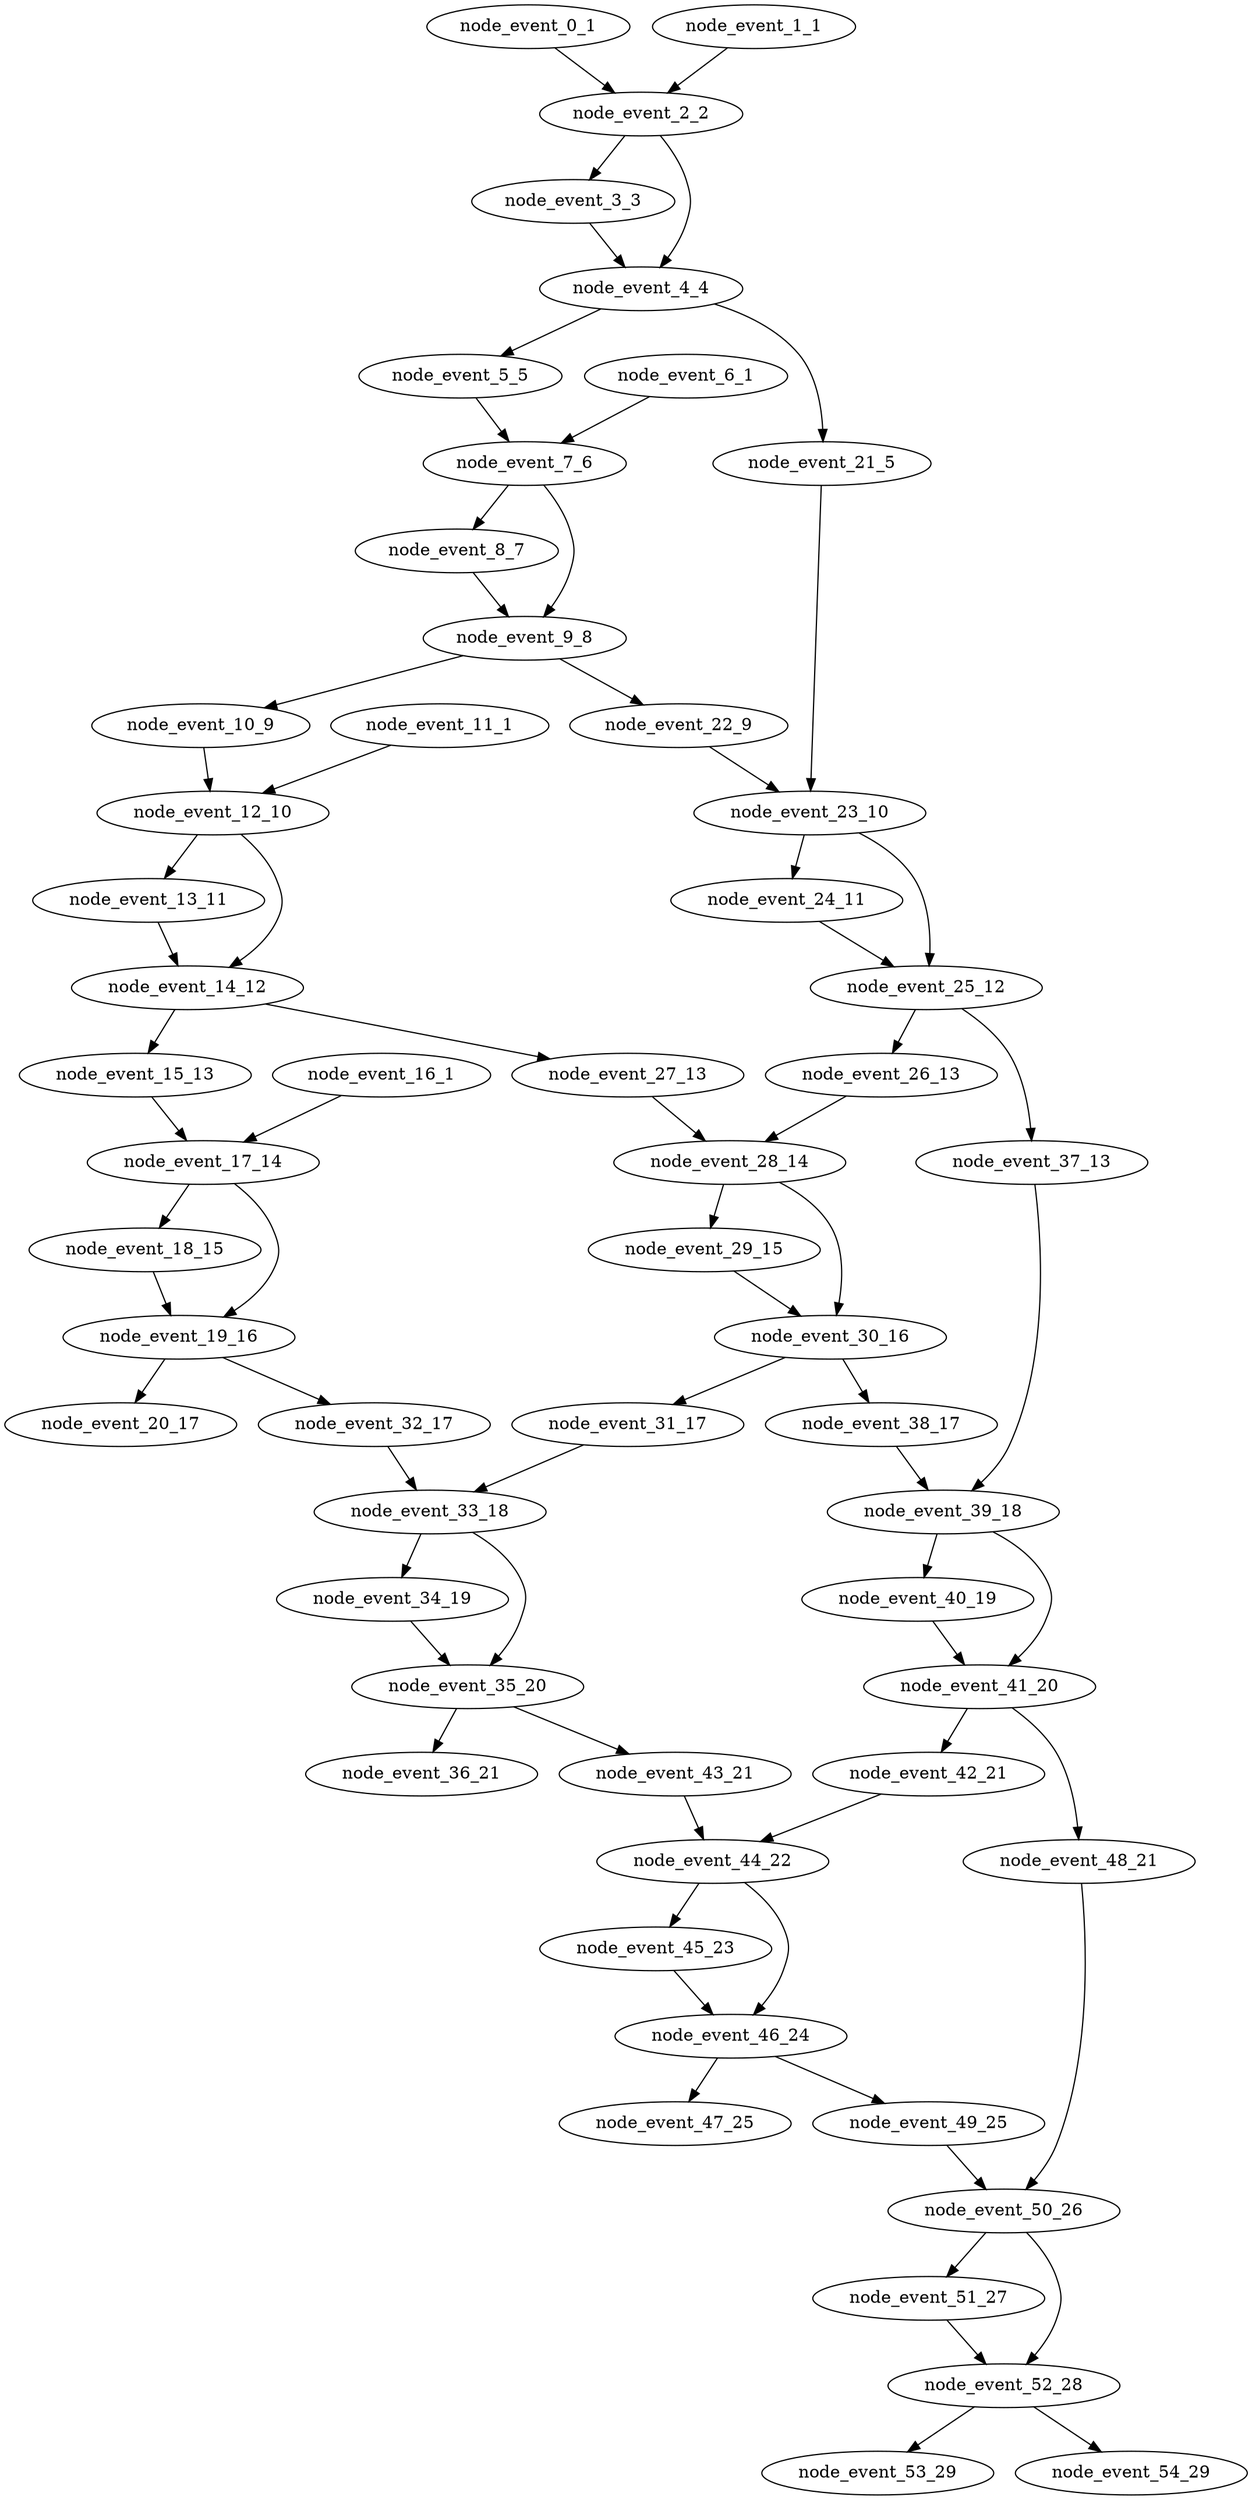 digraph {
    node_event_0_1 [EventIndex="0" EventType="DotQasm.Scheduling.GateEvent" Depth="1" Dependencies="0" Latency="00:00:00.0010000" Priority="0.043000000000000024"];
    node_event_1_1 [EventIndex="1" EventType="DotQasm.Scheduling.GateEvent" Depth="1" Dependencies="0" Latency="00:00:00.0010000" Priority="0.043000000000000024"];
    node_event_2_2 [EventIndex="2" EventType="DotQasm.Scheduling.ControlledGateEvent" Depth="2" Dependencies="2" Latency="00:00:00.0020000" Priority="0.04200000000000002"];
    node_event_3_3 [EventIndex="3" EventType="DotQasm.Scheduling.GateEvent" Depth="3" Dependencies="3" Latency="00:00:00.0010000" Priority="0.04000000000000002"];
    node_event_4_4 [EventIndex="4" EventType="DotQasm.Scheduling.ControlledGateEvent" Depth="4" Dependencies="7" Latency="00:00:00.0020000" Priority="0.03900000000000002"];
    node_event_5_5 [EventIndex="5" EventType="DotQasm.Scheduling.GateEvent" Depth="5" Dependencies="8" Latency="00:00:00.0010000" Priority="0.03700000000000002"];
    node_event_6_1 [EventIndex="6" EventType="DotQasm.Scheduling.GateEvent" Depth="1" Dependencies="0" Latency="00:00:00.0010000" Priority="0.03700000000000002"];
    node_event_7_6 [EventIndex="7" EventType="DotQasm.Scheduling.ControlledGateEvent" Depth="6" Dependencies="10" Latency="00:00:00.0020000" Priority="0.03600000000000002"];
    node_event_8_7 [EventIndex="8" EventType="DotQasm.Scheduling.GateEvent" Depth="7" Dependencies="11" Latency="00:00:00.0010000" Priority="0.034000000000000016"];
    node_event_9_8 [EventIndex="9" EventType="DotQasm.Scheduling.ControlledGateEvent" Depth="8" Dependencies="23" Latency="00:00:00.0020000" Priority="0.033000000000000015"];
    node_event_10_9 [EventIndex="10" EventType="DotQasm.Scheduling.GateEvent" Depth="9" Dependencies="24" Latency="00:00:00.0010000" Priority="0.031000000000000014"];
    node_event_11_1 [EventIndex="11" EventType="DotQasm.Scheduling.GateEvent" Depth="1" Dependencies="0" Latency="00:00:00.0010000" Priority="0.031000000000000014"];
    node_event_12_10 [EventIndex="12" EventType="DotQasm.Scheduling.ControlledGateEvent" Depth="10" Dependencies="26" Latency="00:00:00.0020000" Priority="0.030000000000000013"];
    node_event_13_11 [EventIndex="13" EventType="DotQasm.Scheduling.GateEvent" Depth="11" Dependencies="27" Latency="00:00:00.0010000" Priority="0.02800000000000001"];
    node_event_14_12 [EventIndex="14" EventType="DotQasm.Scheduling.ControlledGateEvent" Depth="12" Dependencies="55" Latency="00:00:00.0020000" Priority="0.02700000000000001"];
    node_event_15_13 [EventIndex="15" EventType="DotQasm.Scheduling.GateEvent" Depth="13" Dependencies="56" Latency="00:00:00.0010000" Priority="0.02500000000000001"];
    node_event_16_1 [EventIndex="16" EventType="DotQasm.Scheduling.GateEvent" Depth="1" Dependencies="0" Latency="00:00:00.0010000" Priority="0.02500000000000001"];
    node_event_17_14 [EventIndex="17" EventType="DotQasm.Scheduling.ControlledGateEvent" Depth="14" Dependencies="58" Latency="00:00:00.0020000" Priority="0.024000000000000007"];
    node_event_18_15 [EventIndex="18" EventType="DotQasm.Scheduling.GateEvent" Depth="15" Dependencies="59" Latency="00:00:00.0010000" Priority="0.022000000000000006"];
    node_event_19_16 [EventIndex="19" EventType="DotQasm.Scheduling.ControlledGateEvent" Depth="16" Dependencies="119" Latency="00:00:00.0020000" Priority="0.021000000000000005"];
    node_event_20_17 [EventIndex="20" EventType="DotQasm.Scheduling.GateEvent" Depth="17" Dependencies="120" Latency="00:00:00.0010000" Priority="0.001"];
    node_event_21_5 [EventIndex="21" EventType="DotQasm.Scheduling.GateEvent" Depth="5" Dependencies="8" Latency="00:00:00.0010000" Priority="0.031000000000000014"];
    node_event_22_9 [EventIndex="22" EventType="DotQasm.Scheduling.GateEvent" Depth="9" Dependencies="24" Latency="00:00:00.0010000" Priority="0.031000000000000014"];
    node_event_23_10 [EventIndex="23" EventType="DotQasm.Scheduling.ControlledGateEvent" Depth="10" Dependencies="34" Latency="00:00:00.0020000" Priority="0.030000000000000013"];
    node_event_24_11 [EventIndex="24" EventType="DotQasm.Scheduling.GateEvent" Depth="11" Dependencies="35" Latency="00:00:00.0010000" Priority="0.02800000000000001"];
    node_event_25_12 [EventIndex="25" EventType="DotQasm.Scheduling.ControlledGateEvent" Depth="12" Dependencies="71" Latency="00:00:00.0020000" Priority="0.02700000000000001"];
    node_event_26_13 [EventIndex="26" EventType="DotQasm.Scheduling.GateEvent" Depth="13" Dependencies="72" Latency="00:00:00.0010000" Priority="0.02500000000000001"];
    node_event_27_13 [EventIndex="27" EventType="DotQasm.Scheduling.GateEvent" Depth="13" Dependencies="56" Latency="00:00:00.0010000" Priority="0.02500000000000001"];
    node_event_28_14 [EventIndex="28" EventType="DotQasm.Scheduling.ControlledGateEvent" Depth="14" Dependencies="130" Latency="00:00:00.0020000" Priority="0.024000000000000007"];
    node_event_29_15 [EventIndex="29" EventType="DotQasm.Scheduling.GateEvent" Depth="15" Dependencies="131" Latency="00:00:00.0010000" Priority="0.022000000000000006"];
    node_event_30_16 [EventIndex="30" EventType="DotQasm.Scheduling.ControlledGateEvent" Depth="16" Dependencies="263" Latency="00:00:00.0020000" Priority="0.021000000000000005"];
    node_event_31_17 [EventIndex="31" EventType="DotQasm.Scheduling.GateEvent" Depth="17" Dependencies="264" Latency="00:00:00.0010000" Priority="0.019000000000000003"];
    node_event_32_17 [EventIndex="32" EventType="DotQasm.Scheduling.GateEvent" Depth="17" Dependencies="120" Latency="00:00:00.0010000" Priority="0.019000000000000003"];
    node_event_33_18 [EventIndex="33" EventType="DotQasm.Scheduling.ControlledGateEvent" Depth="18" Dependencies="386" Latency="00:00:00.0020000" Priority="0.018000000000000002"];
    node_event_34_19 [EventIndex="34" EventType="DotQasm.Scheduling.GateEvent" Depth="19" Dependencies="387" Latency="00:00:00.0010000" Priority="0.016"];
    node_event_35_20 [EventIndex="35" EventType="DotQasm.Scheduling.ControlledGateEvent" Depth="20" Dependencies="775" Latency="00:00:00.0020000" Priority="0.015000000000000001"];
    node_event_36_21 [EventIndex="36" EventType="DotQasm.Scheduling.GateEvent" Depth="21" Dependencies="776" Latency="00:00:00.0010000" Priority="0.001"];
    node_event_37_13 [EventIndex="37" EventType="DotQasm.Scheduling.GateEvent" Depth="13" Dependencies="72" Latency="00:00:00.0010000" Priority="0.019000000000000003"];
    node_event_38_17 [EventIndex="38" EventType="DotQasm.Scheduling.GateEvent" Depth="17" Dependencies="264" Latency="00:00:00.0010000" Priority="0.019000000000000003"];
    node_event_39_18 [EventIndex="39" EventType="DotQasm.Scheduling.ControlledGateEvent" Depth="18" Dependencies="338" Latency="00:00:00.0020000" Priority="0.018000000000000002"];
    node_event_40_19 [EventIndex="40" EventType="DotQasm.Scheduling.GateEvent" Depth="19" Dependencies="339" Latency="00:00:00.0010000" Priority="0.016"];
    node_event_41_20 [EventIndex="41" EventType="DotQasm.Scheduling.ControlledGateEvent" Depth="20" Dependencies="679" Latency="00:00:00.0020000" Priority="0.015000000000000001"];
    node_event_42_21 [EventIndex="42" EventType="DotQasm.Scheduling.GateEvent" Depth="21" Dependencies="680" Latency="00:00:00.0010000" Priority="0.013000000000000001"];
    node_event_43_21 [EventIndex="43" EventType="DotQasm.Scheduling.GateEvent" Depth="21" Dependencies="776" Latency="00:00:00.0010000" Priority="0.013000000000000001"];
    node_event_44_22 [EventIndex="44" EventType="DotQasm.Scheduling.ControlledGateEvent" Depth="22" Dependencies="1458" Latency="00:00:00.0020000" Priority="0.012000000000000002"];
    node_event_45_23 [EventIndex="45" EventType="DotQasm.Scheduling.GateEvent" Depth="23" Dependencies="1459" Latency="00:00:00.0010000" Priority="0.010000000000000002"];
    node_event_46_24 [EventIndex="46" EventType="DotQasm.Scheduling.ControlledGateEvent" Depth="24" Dependencies="2919" Latency="00:00:00.0020000" Priority="0.009000000000000001"];
    node_event_47_25 [EventIndex="47" EventType="DotQasm.Scheduling.GateEvent" Depth="25" Dependencies="2920" Latency="00:00:00.0010000" Priority="0.001"];
    node_event_48_21 [EventIndex="48" EventType="DotQasm.Scheduling.GateEvent" Depth="21" Dependencies="680" Latency="00:00:00.0010000" Priority="0.007"];
    node_event_49_25 [EventIndex="49" EventType="DotQasm.Scheduling.GateEvent" Depth="25" Dependencies="2920" Latency="00:00:00.0010000" Priority="0.007"];
    node_event_50_26 [EventIndex="50" EventType="DotQasm.Scheduling.ControlledGateEvent" Depth="26" Dependencies="3602" Latency="00:00:00.0020000" Priority="0.006"];
    node_event_51_27 [EventIndex="51" EventType="DotQasm.Scheduling.GateEvent" Depth="27" Dependencies="3603" Latency="00:00:00.0010000" Priority="0.004"];
    node_event_52_28 [EventIndex="52" EventType="DotQasm.Scheduling.ControlledGateEvent" Depth="28" Dependencies="7207" Latency="00:00:00.0020000" Priority="0.003"];
    node_event_53_29 [EventIndex="53" EventType="DotQasm.Scheduling.GateEvent" Depth="29" Dependencies="7208" Latency="00:00:00.0010000" Priority="0.001"];
    node_event_54_29 [EventIndex="54" EventType="DotQasm.Scheduling.GateEvent" Depth="29" Dependencies="7208" Latency="00:00:00.0010000" Priority="0.001"];
    node_event_0_1 -> node_event_2_2;
    node_event_1_1 -> node_event_2_2;
    node_event_2_2 -> node_event_3_3;
    node_event_2_2 -> node_event_4_4;
    node_event_3_3 -> node_event_4_4;
    node_event_4_4 -> node_event_5_5;
    node_event_4_4 -> node_event_21_5;
    node_event_5_5 -> node_event_7_6;
    node_event_6_1 -> node_event_7_6;
    node_event_7_6 -> node_event_8_7;
    node_event_7_6 -> node_event_9_8;
    node_event_8_7 -> node_event_9_8;
    node_event_9_8 -> node_event_10_9;
    node_event_9_8 -> node_event_22_9;
    node_event_10_9 -> node_event_12_10;
    node_event_11_1 -> node_event_12_10;
    node_event_12_10 -> node_event_13_11;
    node_event_12_10 -> node_event_14_12;
    node_event_13_11 -> node_event_14_12;
    node_event_14_12 -> node_event_15_13;
    node_event_14_12 -> node_event_27_13;
    node_event_15_13 -> node_event_17_14;
    node_event_16_1 -> node_event_17_14;
    node_event_17_14 -> node_event_18_15;
    node_event_17_14 -> node_event_19_16;
    node_event_18_15 -> node_event_19_16;
    node_event_19_16 -> node_event_20_17;
    node_event_19_16 -> node_event_32_17;
    node_event_21_5 -> node_event_23_10;
    node_event_22_9 -> node_event_23_10;
    node_event_23_10 -> node_event_24_11;
    node_event_23_10 -> node_event_25_12;
    node_event_24_11 -> node_event_25_12;
    node_event_25_12 -> node_event_26_13;
    node_event_25_12 -> node_event_37_13;
    node_event_26_13 -> node_event_28_14;
    node_event_27_13 -> node_event_28_14;
    node_event_28_14 -> node_event_29_15;
    node_event_28_14 -> node_event_30_16;
    node_event_29_15 -> node_event_30_16;
    node_event_30_16 -> node_event_31_17;
    node_event_30_16 -> node_event_38_17;
    node_event_31_17 -> node_event_33_18;
    node_event_32_17 -> node_event_33_18;
    node_event_33_18 -> node_event_34_19;
    node_event_33_18 -> node_event_35_20;
    node_event_34_19 -> node_event_35_20;
    node_event_35_20 -> node_event_36_21;
    node_event_35_20 -> node_event_43_21;
    node_event_37_13 -> node_event_39_18;
    node_event_38_17 -> node_event_39_18;
    node_event_39_18 -> node_event_40_19;
    node_event_39_18 -> node_event_41_20;
    node_event_40_19 -> node_event_41_20;
    node_event_41_20 -> node_event_42_21;
    node_event_41_20 -> node_event_48_21;
    node_event_42_21 -> node_event_44_22;
    node_event_43_21 -> node_event_44_22;
    node_event_44_22 -> node_event_45_23;
    node_event_44_22 -> node_event_46_24;
    node_event_45_23 -> node_event_46_24;
    node_event_46_24 -> node_event_47_25;
    node_event_46_24 -> node_event_49_25;
    node_event_48_21 -> node_event_50_26;
    node_event_49_25 -> node_event_50_26;
    node_event_50_26 -> node_event_51_27;
    node_event_50_26 -> node_event_52_28;
    node_event_51_27 -> node_event_52_28;
    node_event_52_28 -> node_event_53_29;
    node_event_52_28 -> node_event_54_29;
}

